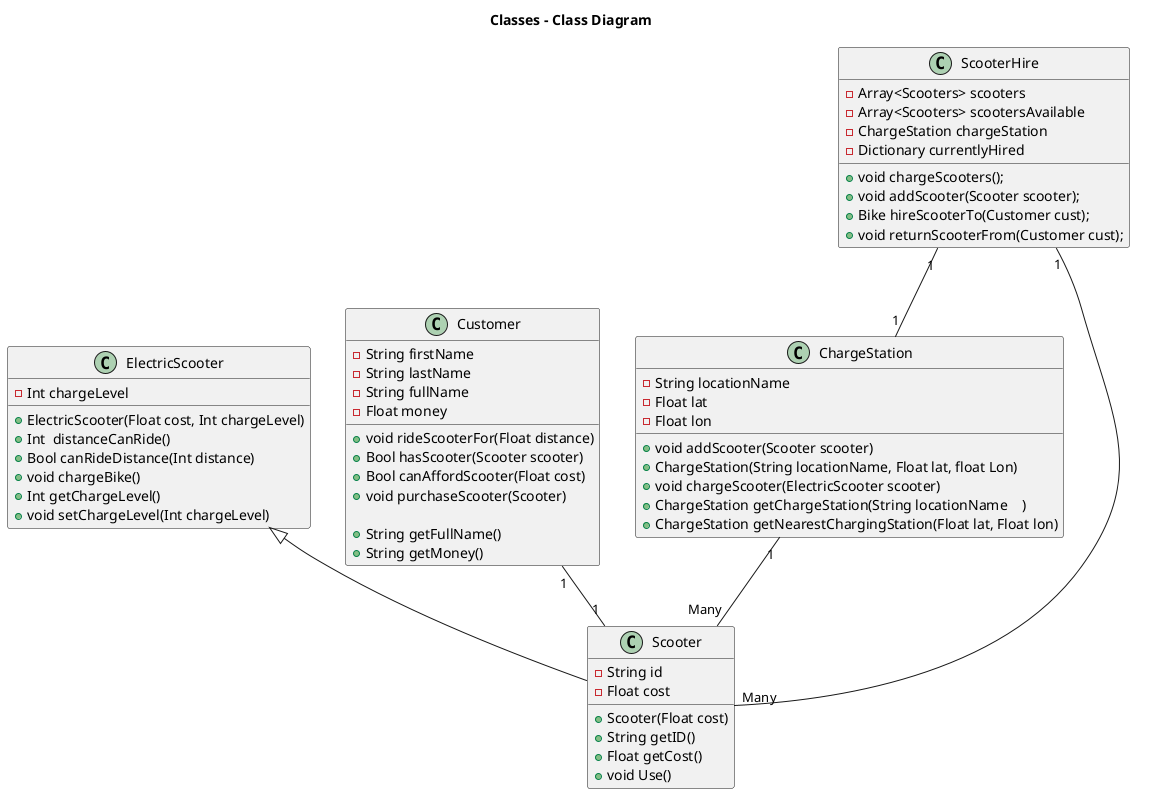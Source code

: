 @startuml

title Classes - Class Diagram

class ChargeStation {
    - String locationName
    - Float lat 
    - Float lon

    + void addScooter(Scooter scooter)
    + ChargeStation(String locationName, Float lat, float Lon)
    + void chargeScooter(ElectricScooter scooter)
    + ChargeStation getChargeStation(String locationName    )
    + ChargeStation getNearestChargingStation(Float lat, Float lon)
}

class ElectricScooter {
    - Int chargeLevel

    + ElectricScooter(Float cost, Int chargeLevel)
    + Int  distanceCanRide()
    + Bool canRideDistance(Int distance)
    + void chargeBike()
    + Int getChargeLevel()
    + void setChargeLevel(Int chargeLevel)
}

class Scooter {
    - String id
    - Float cost
    
    + Scooter(Float cost)
    + String getID()
    + Float getCost()
    + void Use()
}

class Customer {
    - String firstName
    - String lastName
    - String fullName 
    - Float money 
    
    + void rideScooterFor(Float distance)
    + Bool hasScooter(Scooter scooter)
    + Bool canAffordScooter(Float cost)
    + void purchaseScooter(Scooter)
    
    + String getFullName()
    + String getMoney()
}

class ScooterHire {
    - Array<Scooters> scooters
    - Array<Scooters> scootersAvailable
    - ChargeStation chargeStation
    - Dictionary currentlyHired
    
    + void chargeScooters();
    + void addScooter(Scooter scooter);
    + Bike hireScooterTo(Customer cust);
    + void returnScooterFrom(Customer cust);
    
}

ScooterHire "1" -- "Many" Scooter
Customer "1" -- "1" Scooter
ChargeStation "1" -- "Many" Scooter
ElectricScooter <|-- Scooter
ScooterHire "1" -- "1" ChargeStation

@enduml